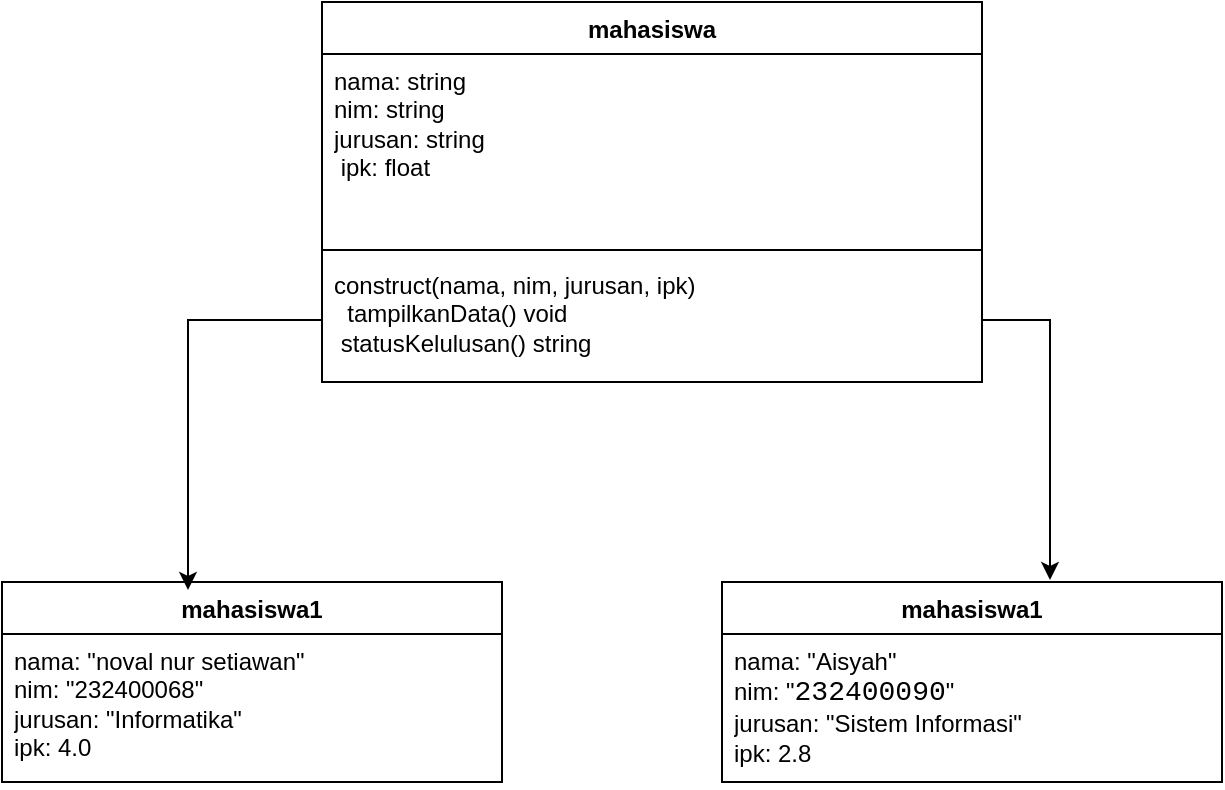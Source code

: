 <mxfile version="24.7.17">
  <diagram name="Halaman-1" id="uQRjAqrkMJodC3sS2g7s">
    <mxGraphModel dx="880" dy="427" grid="1" gridSize="10" guides="1" tooltips="1" connect="1" arrows="1" fold="1" page="1" pageScale="1" pageWidth="827" pageHeight="1169" math="0" shadow="0">
      <root>
        <mxCell id="0" />
        <mxCell id="1" parent="0" />
        <mxCell id="jgSMeut3w0m6DSdT4a3m-1" value="mahasiswa" style="swimlane;fontStyle=1;align=center;verticalAlign=top;childLayout=stackLayout;horizontal=1;startSize=26;horizontalStack=0;resizeParent=1;resizeParentMax=0;resizeLast=0;collapsible=1;marginBottom=0;whiteSpace=wrap;html=1;" vertex="1" parent="1">
          <mxGeometry x="240" y="90" width="330" height="190" as="geometry" />
        </mxCell>
        <mxCell id="jgSMeut3w0m6DSdT4a3m-2" value="nama: string&amp;nbsp;&lt;div&gt;nim: string&amp;nbsp;&lt;br&gt;jurusan: string&amp;nbsp;&lt;br&gt;&amp;nbsp;ipk: float  &lt;/div&gt;" style="text;strokeColor=none;fillColor=none;align=left;verticalAlign=top;spacingLeft=4;spacingRight=4;overflow=hidden;rotatable=0;points=[[0,0.5],[1,0.5]];portConstraint=eastwest;whiteSpace=wrap;html=1;" vertex="1" parent="jgSMeut3w0m6DSdT4a3m-1">
          <mxGeometry y="26" width="330" height="94" as="geometry" />
        </mxCell>
        <mxCell id="jgSMeut3w0m6DSdT4a3m-3" value="" style="line;strokeWidth=1;fillColor=none;align=left;verticalAlign=middle;spacingTop=-1;spacingLeft=3;spacingRight=3;rotatable=0;labelPosition=right;points=[];portConstraint=eastwest;strokeColor=inherit;" vertex="1" parent="jgSMeut3w0m6DSdT4a3m-1">
          <mxGeometry y="120" width="330" height="8" as="geometry" />
        </mxCell>
        <mxCell id="jgSMeut3w0m6DSdT4a3m-4" value="construct(nama, nim, jurusan, ipk)&lt;div&gt;&amp;nbsp; tampilkanData() void&lt;/div&gt;&lt;div&gt;&amp;nbsp;statusKelulusan() string&lt;/div&gt;" style="text;strokeColor=none;fillColor=none;align=left;verticalAlign=top;spacingLeft=4;spacingRight=4;overflow=hidden;rotatable=0;points=[[0,0.5],[1,0.5]];portConstraint=eastwest;whiteSpace=wrap;html=1;" vertex="1" parent="jgSMeut3w0m6DSdT4a3m-1">
          <mxGeometry y="128" width="330" height="62" as="geometry" />
        </mxCell>
        <mxCell id="jgSMeut3w0m6DSdT4a3m-5" value="mahasiswa1" style="swimlane;fontStyle=1;align=center;verticalAlign=top;childLayout=stackLayout;horizontal=1;startSize=26;horizontalStack=0;resizeParent=1;resizeParentMax=0;resizeLast=0;collapsible=1;marginBottom=0;whiteSpace=wrap;html=1;" vertex="1" parent="1">
          <mxGeometry x="80" y="380" width="250" height="100" as="geometry" />
        </mxCell>
        <mxCell id="jgSMeut3w0m6DSdT4a3m-6" value="nama: &quot;noval nur setiawan&quot;&lt;div&gt;nim: &quot;232400068&quot;&lt;br&gt;&lt;/div&gt;&lt;div&gt;jurusan: &quot;Informatika&quot;&amp;nbsp;&amp;nbsp;&lt;br&gt;&lt;/div&gt;&lt;div&gt;ipk: 4.0&amp;nbsp;&lt;br&gt;&lt;/div&gt;" style="text;strokeColor=none;fillColor=none;align=left;verticalAlign=top;spacingLeft=4;spacingRight=4;overflow=hidden;rotatable=0;points=[[0,0.5],[1,0.5]];portConstraint=eastwest;whiteSpace=wrap;html=1;" vertex="1" parent="jgSMeut3w0m6DSdT4a3m-5">
          <mxGeometry y="26" width="250" height="74" as="geometry" />
        </mxCell>
        <mxCell id="jgSMeut3w0m6DSdT4a3m-9" value="mahasiswa1" style="swimlane;fontStyle=1;align=center;verticalAlign=top;childLayout=stackLayout;horizontal=1;startSize=26;horizontalStack=0;resizeParent=1;resizeParentMax=0;resizeLast=0;collapsible=1;marginBottom=0;whiteSpace=wrap;html=1;" vertex="1" parent="1">
          <mxGeometry x="440" y="380" width="250" height="100" as="geometry" />
        </mxCell>
        <mxCell id="jgSMeut3w0m6DSdT4a3m-10" value="nama: &quot;Aisyah&quot;&lt;div&gt;nim: &quot;&lt;span style=&quot;font-family: Consolas, &amp;quot;Courier New&amp;quot;, monospace; font-size: 14px; white-space: pre; background-color: rgb(255, 255, 255);&quot;&gt;232400090&lt;/span&gt;&lt;span style=&quot;background-color: initial;&quot;&gt;&quot;&lt;/span&gt;&lt;br&gt;&lt;/div&gt;&lt;div&gt;jurusan: &quot;Sistem Informasi&quot;&amp;nbsp;&amp;nbsp;&lt;br&gt;&lt;/div&gt;&lt;div&gt;ipk: 2.8&lt;br&gt;&lt;/div&gt;" style="text;strokeColor=none;fillColor=none;align=left;verticalAlign=top;spacingLeft=4;spacingRight=4;overflow=hidden;rotatable=0;points=[[0,0.5],[1,0.5]];portConstraint=eastwest;whiteSpace=wrap;html=1;" vertex="1" parent="jgSMeut3w0m6DSdT4a3m-9">
          <mxGeometry y="26" width="250" height="74" as="geometry" />
        </mxCell>
        <mxCell id="jgSMeut3w0m6DSdT4a3m-11" style="edgeStyle=orthogonalEdgeStyle;rounded=0;orthogonalLoop=1;jettySize=auto;html=1;entryX=0.372;entryY=0.04;entryDx=0;entryDy=0;entryPerimeter=0;" edge="1" parent="1" source="jgSMeut3w0m6DSdT4a3m-4" target="jgSMeut3w0m6DSdT4a3m-5">
          <mxGeometry relative="1" as="geometry" />
        </mxCell>
        <mxCell id="jgSMeut3w0m6DSdT4a3m-12" style="edgeStyle=orthogonalEdgeStyle;rounded=0;orthogonalLoop=1;jettySize=auto;html=1;entryX=0.656;entryY=-0.01;entryDx=0;entryDy=0;entryPerimeter=0;" edge="1" parent="1" source="jgSMeut3w0m6DSdT4a3m-4" target="jgSMeut3w0m6DSdT4a3m-9">
          <mxGeometry relative="1" as="geometry" />
        </mxCell>
      </root>
    </mxGraphModel>
  </diagram>
</mxfile>
